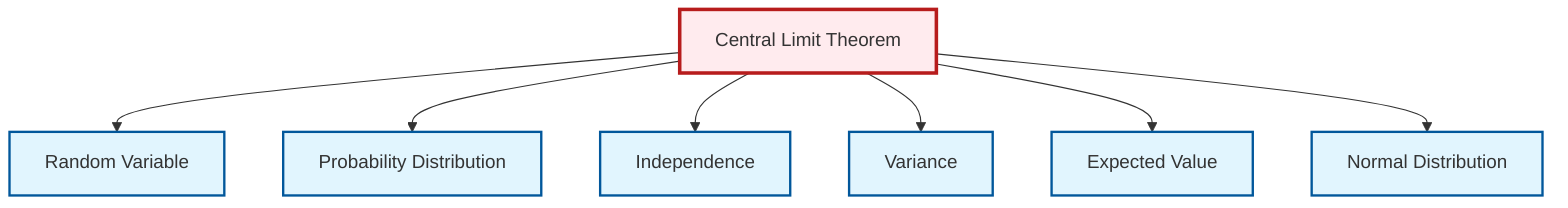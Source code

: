 graph TD
    classDef definition fill:#e1f5fe,stroke:#01579b,stroke-width:2px
    classDef theorem fill:#f3e5f5,stroke:#4a148c,stroke-width:2px
    classDef axiom fill:#fff3e0,stroke:#e65100,stroke-width:2px
    classDef example fill:#e8f5e9,stroke:#1b5e20,stroke-width:2px
    classDef current fill:#ffebee,stroke:#b71c1c,stroke-width:3px
    def-probability-distribution["Probability Distribution"]:::definition
    def-random-variable["Random Variable"]:::definition
    def-normal-distribution["Normal Distribution"]:::definition
    thm-central-limit["Central Limit Theorem"]:::theorem
    def-variance["Variance"]:::definition
    def-independence["Independence"]:::definition
    def-expectation["Expected Value"]:::definition
    thm-central-limit --> def-random-variable
    thm-central-limit --> def-probability-distribution
    thm-central-limit --> def-independence
    thm-central-limit --> def-variance
    thm-central-limit --> def-expectation
    thm-central-limit --> def-normal-distribution
    class thm-central-limit current
